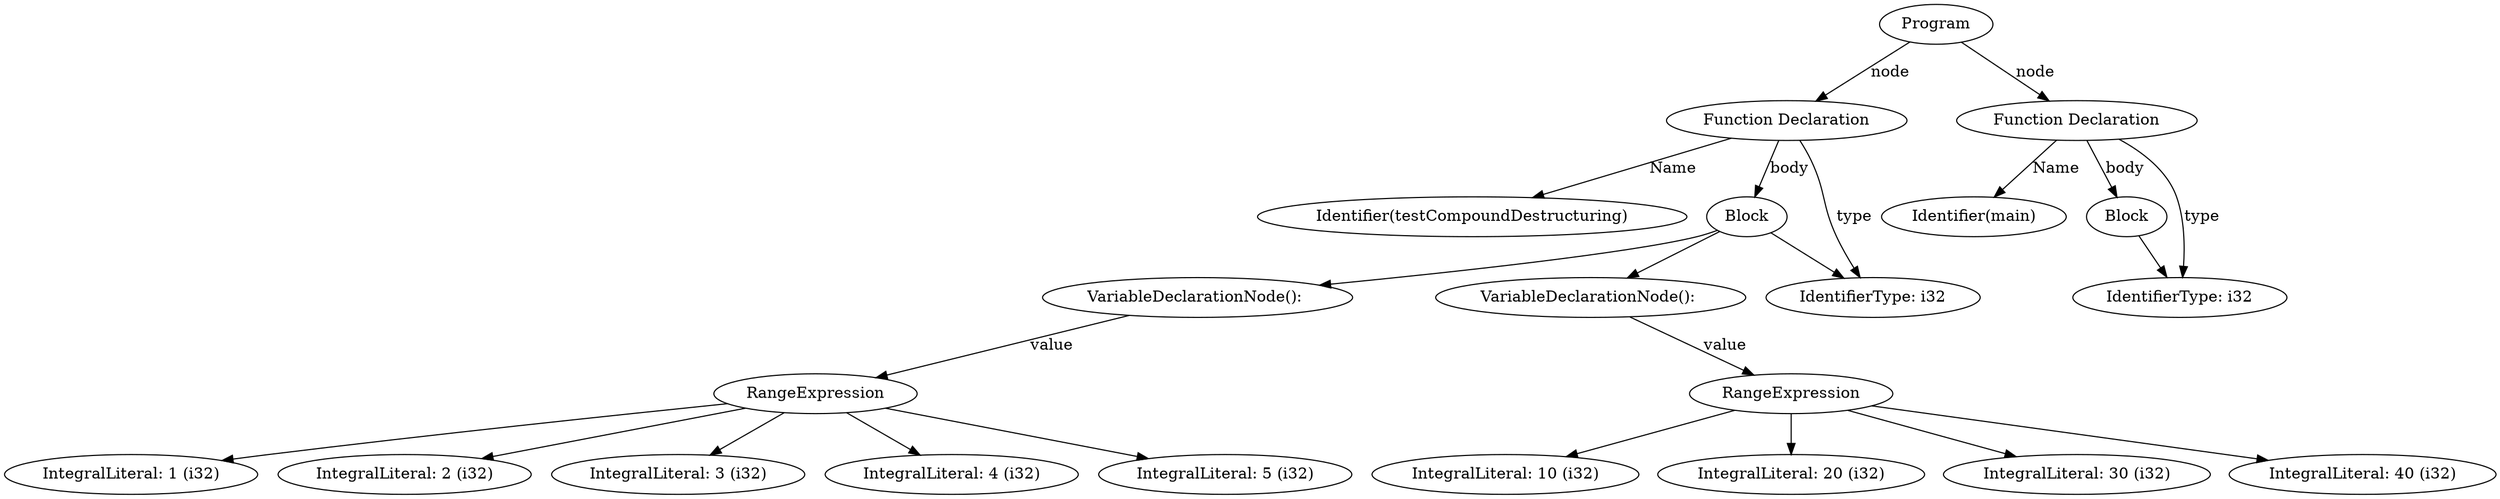 digraph AST {
  node0 [label="Program"];
  node1 [label="Function Declaration"];
  node2 [label="Identifier(testCompoundDestructuring)"];
  node1 -> node2 [label="Name"];
  node3 [label="Block"];
  node4 [label="VariableDeclarationNode(): "];
  node5 [label="RangeExpression"];
  node6 [label="IntegralLiteral: 1 (i32)"];
  node5 -> node6;
  node7 [label="IntegralLiteral: 2 (i32)"];
  node5 -> node7;
  node8 [label="IntegralLiteral: 3 (i32)"];
  node5 -> node8;
  node9 [label="IntegralLiteral: 4 (i32)"];
  node5 -> node9;
  node10 [label="IntegralLiteral: 5 (i32)"];
  node5 -> node10;
  node4 -> node5 [label="value"];
  node3 -> node4;
  node11 [label="VariableDeclarationNode(): "];
  node12 [label="RangeExpression"];
  node13 [label="IntegralLiteral: 10 (i32)"];
  node12 -> node13;
  node14 [label="IntegralLiteral: 20 (i32)"];
  node12 -> node14;
  node15 [label="IntegralLiteral: 30 (i32)"];
  node12 -> node15;
  node16 [label="IntegralLiteral: 40 (i32)"];
  node12 -> node16;
  node11 -> node12 [label="value"];
  node3 -> node11;
  node3 -> node17;
  node1 -> node3 [label="body"];
  node17 [label="IdentifierType: i32"];  node1 -> node17 [label="type"];
  node0 -> node1 [label="node"];
  node18 [label="Function Declaration"];
  node19 [label="Identifier(main)"];
  node18 -> node19 [label="Name"];
  node20 [label="Block"];
  node20 -> node21;
  node18 -> node20 [label="body"];
  node21 [label="IdentifierType: i32"];  node18 -> node21 [label="type"];
  node0 -> node18 [label="node"];
}
